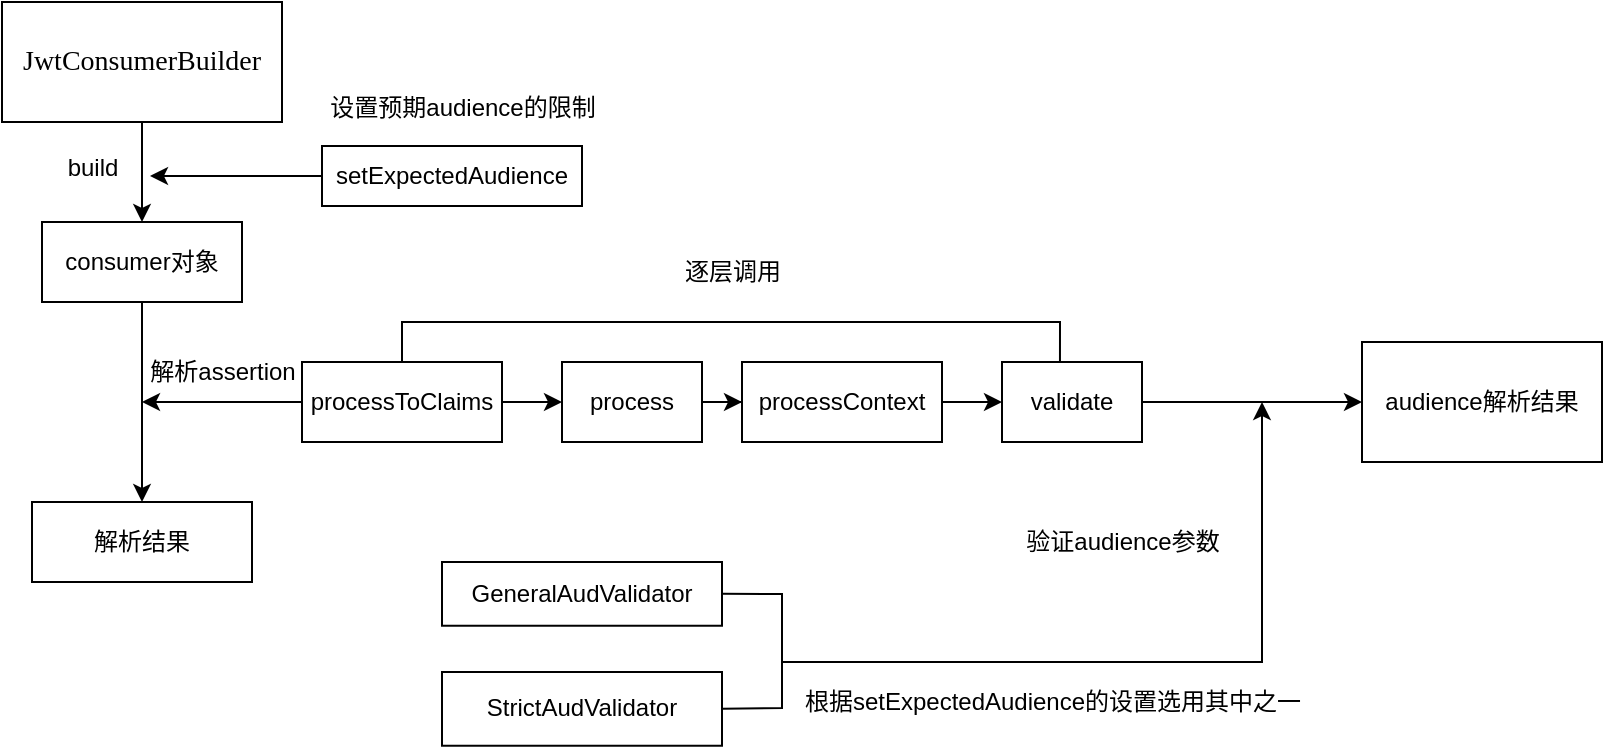 <mxfile version="28.2.3">
  <diagram name="第 1 页" id="SyS8LunrSEVilqCfoV8c">
    <mxGraphModel dx="1426" dy="777" grid="1" gridSize="10" guides="1" tooltips="1" connect="1" arrows="1" fold="1" page="1" pageScale="1" pageWidth="827" pageHeight="1169" math="0" shadow="0">
      <root>
        <mxCell id="0" />
        <mxCell id="1" parent="0" />
        <mxCell id="QeYhUERFiiR-BSFWQokM-41" value="" style="edgeStyle=orthogonalEdgeStyle;rounded=0;orthogonalLoop=1;jettySize=auto;html=1;" edge="1" parent="1" source="QeYhUERFiiR-BSFWQokM-1" target="QeYhUERFiiR-BSFWQokM-8">
          <mxGeometry relative="1" as="geometry" />
        </mxCell>
        <mxCell id="QeYhUERFiiR-BSFWQokM-1" value="&lt;p class=&quot;MsoNormal&quot;&gt;&lt;span style=&quot;mso-spacerun:&#39;yes&#39;;font-family:宋体;mso-ascii-font-family:Calibri;&lt;br/&gt;mso-hansi-font-family:Calibri;mso-bidi-font-family:&#39;Times New Roman&#39;;font-size:10.5pt;&lt;br/&gt;mso-font-kerning:1.0pt;&quot;&gt;&lt;font face=&quot;Calibri&quot;&gt;JwtConsumerBuilder&lt;/font&gt;&lt;/span&gt;&lt;/p&gt;" style="rounded=0;whiteSpace=wrap;html=1;" vertex="1" parent="1">
          <mxGeometry x="80" y="350" width="140" height="60" as="geometry" />
        </mxCell>
        <mxCell id="QeYhUERFiiR-BSFWQokM-3" value="setExpectedAudience" style="rounded=0;whiteSpace=wrap;html=1;" vertex="1" parent="1">
          <mxGeometry x="240" y="422" width="130" height="30" as="geometry" />
        </mxCell>
        <mxCell id="QeYhUERFiiR-BSFWQokM-6" value="设置预期audience的限制" style="text;html=1;align=center;verticalAlign=middle;resizable=0;points=[];autosize=1;strokeColor=none;fillColor=none;" vertex="1" parent="1">
          <mxGeometry x="230" y="388" width="160" height="30" as="geometry" />
        </mxCell>
        <mxCell id="QeYhUERFiiR-BSFWQokM-7" value="build" style="text;html=1;align=center;verticalAlign=middle;resizable=0;points=[];autosize=1;strokeColor=none;fillColor=none;" vertex="1" parent="1">
          <mxGeometry x="100" y="418" width="50" height="30" as="geometry" />
        </mxCell>
        <mxCell id="QeYhUERFiiR-BSFWQokM-28" value="" style="edgeStyle=orthogonalEdgeStyle;rounded=0;orthogonalLoop=1;jettySize=auto;html=1;" edge="1" parent="1" source="QeYhUERFiiR-BSFWQokM-8" target="QeYhUERFiiR-BSFWQokM-25">
          <mxGeometry relative="1" as="geometry" />
        </mxCell>
        <mxCell id="QeYhUERFiiR-BSFWQokM-8" value="consumer对象" style="rounded=0;whiteSpace=wrap;html=1;" vertex="1" parent="1">
          <mxGeometry x="100" y="460" width="100" height="40" as="geometry" />
        </mxCell>
        <mxCell id="QeYhUERFiiR-BSFWQokM-17" value="" style="edgeStyle=orthogonalEdgeStyle;rounded=0;orthogonalLoop=1;jettySize=auto;html=1;" edge="1" parent="1" source="QeYhUERFiiR-BSFWQokM-9" target="QeYhUERFiiR-BSFWQokM-10">
          <mxGeometry relative="1" as="geometry" />
        </mxCell>
        <mxCell id="QeYhUERFiiR-BSFWQokM-9" value="processToClaims" style="rounded=0;whiteSpace=wrap;html=1;" vertex="1" parent="1">
          <mxGeometry x="230" y="530" width="100" height="40" as="geometry" />
        </mxCell>
        <mxCell id="QeYhUERFiiR-BSFWQokM-45" value="" style="edgeStyle=orthogonalEdgeStyle;rounded=0;orthogonalLoop=1;jettySize=auto;html=1;" edge="1" parent="1" source="QeYhUERFiiR-BSFWQokM-10" target="QeYhUERFiiR-BSFWQokM-11">
          <mxGeometry relative="1" as="geometry" />
        </mxCell>
        <mxCell id="QeYhUERFiiR-BSFWQokM-10" value="process" style="rounded=0;whiteSpace=wrap;html=1;" vertex="1" parent="1">
          <mxGeometry x="360" y="530" width="70" height="40" as="geometry" />
        </mxCell>
        <mxCell id="QeYhUERFiiR-BSFWQokM-46" value="" style="edgeStyle=orthogonalEdgeStyle;rounded=0;orthogonalLoop=1;jettySize=auto;html=1;" edge="1" parent="1" source="QeYhUERFiiR-BSFWQokM-11" target="QeYhUERFiiR-BSFWQokM-13">
          <mxGeometry relative="1" as="geometry" />
        </mxCell>
        <mxCell id="QeYhUERFiiR-BSFWQokM-11" value="processContext" style="rounded=0;whiteSpace=wrap;html=1;" vertex="1" parent="1">
          <mxGeometry x="450" y="530" width="100" height="40" as="geometry" />
        </mxCell>
        <mxCell id="QeYhUERFiiR-BSFWQokM-13" value="validate" style="rounded=0;whiteSpace=wrap;html=1;" vertex="1" parent="1">
          <mxGeometry x="580" y="530" width="70" height="40" as="geometry" />
        </mxCell>
        <mxCell id="QeYhUERFiiR-BSFWQokM-25" value="解析结果" style="rounded=0;whiteSpace=wrap;html=1;" vertex="1" parent="1">
          <mxGeometry x="95" y="600" width="110" height="40" as="geometry" />
        </mxCell>
        <mxCell id="QeYhUERFiiR-BSFWQokM-27" value="解析assertion" style="text;html=1;align=center;verticalAlign=middle;resizable=0;points=[];autosize=1;strokeColor=none;fillColor=none;" vertex="1" parent="1">
          <mxGeometry x="140" y="520" width="100" height="30" as="geometry" />
        </mxCell>
        <mxCell id="QeYhUERFiiR-BSFWQokM-34" value="逐层调用" style="text;html=1;align=center;verticalAlign=middle;resizable=0;points=[];autosize=1;strokeColor=none;fillColor=none;" vertex="1" parent="1">
          <mxGeometry x="410" y="470" width="70" height="30" as="geometry" />
        </mxCell>
        <mxCell id="QeYhUERFiiR-BSFWQokM-37" value="GeneralAudValidator" style="rounded=0;whiteSpace=wrap;html=1;" vertex="1" parent="1">
          <mxGeometry x="300" y="630" width="140" height="31.87" as="geometry" />
        </mxCell>
        <mxCell id="QeYhUERFiiR-BSFWQokM-38" value="StrictAudValidator" style="rounded=0;whiteSpace=wrap;html=1;" vertex="1" parent="1">
          <mxGeometry x="300" y="685" width="140" height="36.87" as="geometry" />
        </mxCell>
        <mxCell id="QeYhUERFiiR-BSFWQokM-43" value="" style="endArrow=classic;html=1;rounded=0;entryX=1.08;entryY=0.633;entryDx=0;entryDy=0;entryPerimeter=0;exitX=0;exitY=0.5;exitDx=0;exitDy=0;" edge="1" parent="1" source="QeYhUERFiiR-BSFWQokM-3" target="QeYhUERFiiR-BSFWQokM-7">
          <mxGeometry width="50" height="50" relative="1" as="geometry">
            <mxPoint x="390" y="530" as="sourcePoint" />
            <mxPoint x="440" y="480" as="targetPoint" />
          </mxGeometry>
        </mxCell>
        <mxCell id="QeYhUERFiiR-BSFWQokM-44" value="" style="endArrow=classic;html=1;rounded=0;" edge="1" parent="1">
          <mxGeometry width="50" height="50" relative="1" as="geometry">
            <mxPoint x="230" y="550" as="sourcePoint" />
            <mxPoint x="150" y="550" as="targetPoint" />
          </mxGeometry>
        </mxCell>
        <mxCell id="QeYhUERFiiR-BSFWQokM-47" value="" style="endArrow=none;html=1;rounded=0;exitX=1;exitY=0.5;exitDx=0;exitDy=0;entryX=1;entryY=0.5;entryDx=0;entryDy=0;" edge="1" parent="1" source="QeYhUERFiiR-BSFWQokM-37" target="QeYhUERFiiR-BSFWQokM-38">
          <mxGeometry width="50" height="50" relative="1" as="geometry">
            <mxPoint x="180" y="560" as="sourcePoint" />
            <mxPoint x="230" y="510" as="targetPoint" />
            <Array as="points">
              <mxPoint x="470" y="646" />
              <mxPoint x="470" y="703" />
            </Array>
          </mxGeometry>
        </mxCell>
        <mxCell id="QeYhUERFiiR-BSFWQokM-48" value="" style="endArrow=classic;html=1;rounded=0;" edge="1" parent="1">
          <mxGeometry width="50" height="50" relative="1" as="geometry">
            <mxPoint x="470" y="680" as="sourcePoint" />
            <mxPoint x="710" y="550" as="targetPoint" />
            <Array as="points">
              <mxPoint x="710" y="680" />
            </Array>
          </mxGeometry>
        </mxCell>
        <mxCell id="QeYhUERFiiR-BSFWQokM-49" value="" style="endArrow=classic;html=1;rounded=0;exitX=1;exitY=0.5;exitDx=0;exitDy=0;" edge="1" parent="1" source="QeYhUERFiiR-BSFWQokM-13">
          <mxGeometry width="50" height="50" relative="1" as="geometry">
            <mxPoint x="390" y="530" as="sourcePoint" />
            <mxPoint x="760" y="550" as="targetPoint" />
          </mxGeometry>
        </mxCell>
        <mxCell id="QeYhUERFiiR-BSFWQokM-50" value="根据setExpectedAudience的设置选用其中之一" style="text;html=1;align=center;verticalAlign=middle;resizable=0;points=[];autosize=1;strokeColor=none;fillColor=none;" vertex="1" parent="1">
          <mxGeometry x="470" y="685" width="270" height="30" as="geometry" />
        </mxCell>
        <mxCell id="QeYhUERFiiR-BSFWQokM-51" value="验证audience参数" style="text;html=1;align=center;verticalAlign=middle;resizable=0;points=[];autosize=1;strokeColor=none;fillColor=none;" vertex="1" parent="1">
          <mxGeometry x="580" y="605" width="120" height="30" as="geometry" />
        </mxCell>
        <mxCell id="QeYhUERFiiR-BSFWQokM-52" value="audience解析结果" style="rounded=0;whiteSpace=wrap;html=1;" vertex="1" parent="1">
          <mxGeometry x="760" y="520" width="120" height="60" as="geometry" />
        </mxCell>
        <mxCell id="QeYhUERFiiR-BSFWQokM-53" value="" style="endArrow=none;html=1;rounded=0;exitX=0.5;exitY=0;exitDx=0;exitDy=0;entryX=0.414;entryY=0;entryDx=0;entryDy=0;entryPerimeter=0;" edge="1" parent="1" source="QeYhUERFiiR-BSFWQokM-9" target="QeYhUERFiiR-BSFWQokM-13">
          <mxGeometry width="50" height="50" relative="1" as="geometry">
            <mxPoint x="390" y="530" as="sourcePoint" />
            <mxPoint x="440" y="480" as="targetPoint" />
            <Array as="points">
              <mxPoint x="280" y="510" />
              <mxPoint x="609" y="510" />
            </Array>
          </mxGeometry>
        </mxCell>
      </root>
    </mxGraphModel>
  </diagram>
</mxfile>

